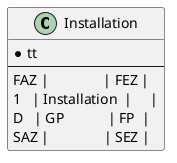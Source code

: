 @startuml
class Installation {
* tt
--
FAZ |               | FEZ |
1   | Installation  |     |
D   | GP            | FP  |
SAZ |               | SEZ |
}
@enduml